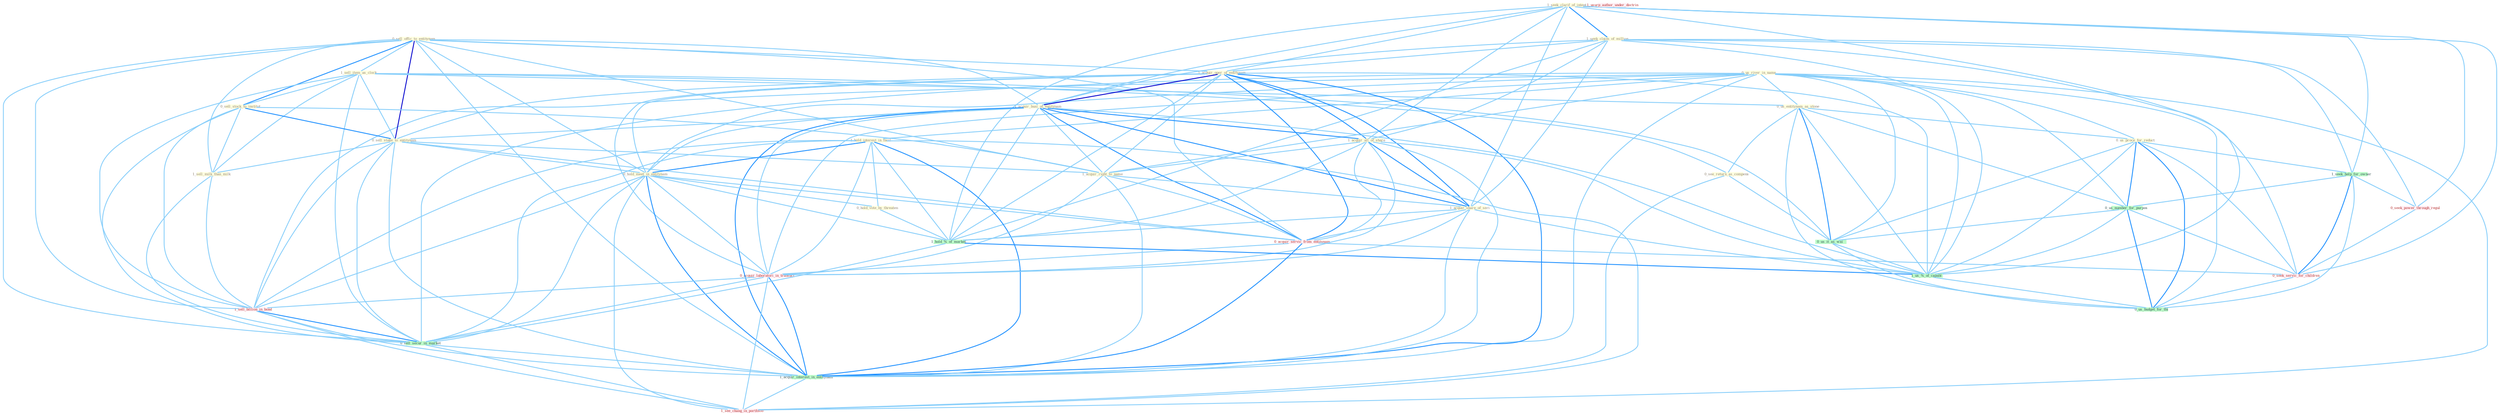 Graph G{ 
    node
    [shape=polygon,style=filled,width=.5,height=.06,color="#BDFCC9",fixedsize=true,fontsize=4,
    fontcolor="#2f4f4f"];
    {node
    [color="#ffffe0", fontcolor="#8b7d6b"] "1_seek_clarif_of_intent " "0_us_river_in_name " "1_seek_claim_of_million " "0_sell_offic_to_entitynam " "1_sell_item_as_clock " "0_sell_stock_to_institut " "1_acquir_oper_of_entitynam " "1_acquir_busi_of_entitynam " "0_sell_stake_to_entitynam " "1_acquir_all_of_share " "1_hold_interest_in_facil " "1_acquir_right_to_name " "0_us_entitynam_as_stone " "0_see_return_as_compens " "0_hold_meet_in_entitynam " "1_sell_milk_than_milk " "0_hold_vote_by_threaten " "0_us_proce_for_reduct " "1_acquir_share_of_seri "}
{node [color="#fff0f5", fontcolor="#b22222"] "0_acquir_servic_from_entitynam " "0_seek_power_through_regul " "0_acquir_laboratori_in_transact " "1_sell_billion_in_bond " "1_usurp_author_under_doctrin " "0_seek_servic_for_children " "1_see_chang_in_portfolio "}
edge [color="#B0E2FF"];

	"1_seek_clarif_of_intent " -- "1_seek_claim_of_million " [w="2", color="#1e90ff" , len=0.8];
	"1_seek_clarif_of_intent " -- "1_acquir_oper_of_entitynam " [w="1", color="#87cefa" ];
	"1_seek_clarif_of_intent " -- "1_acquir_busi_of_entitynam " [w="1", color="#87cefa" ];
	"1_seek_clarif_of_intent " -- "1_acquir_all_of_share " [w="1", color="#87cefa" ];
	"1_seek_clarif_of_intent " -- "1_acquir_share_of_seri " [w="1", color="#87cefa" ];
	"1_seek_clarif_of_intent " -- "1_seek_help_for_owner " [w="1", color="#87cefa" ];
	"1_seek_clarif_of_intent " -- "1_hold_%_of_market " [w="1", color="#87cefa" ];
	"1_seek_clarif_of_intent " -- "0_seek_power_through_regul " [w="1", color="#87cefa" ];
	"1_seek_clarif_of_intent " -- "1_us_%_of_capabl " [w="1", color="#87cefa" ];
	"1_seek_clarif_of_intent " -- "0_seek_servic_for_children " [w="1", color="#87cefa" ];
	"0_us_river_in_name " -- "1_hold_interest_in_facil " [w="1", color="#87cefa" ];
	"0_us_river_in_name " -- "1_acquir_right_to_name " [w="1", color="#87cefa" ];
	"0_us_river_in_name " -- "0_us_entitynam_as_stone " [w="1", color="#87cefa" ];
	"0_us_river_in_name " -- "0_hold_meet_in_entitynam " [w="1", color="#87cefa" ];
	"0_us_river_in_name " -- "0_us_proce_for_reduct " [w="1", color="#87cefa" ];
	"0_us_river_in_name " -- "0_us_number_for_purpos " [w="1", color="#87cefa" ];
	"0_us_river_in_name " -- "0_acquir_laboratori_in_transact " [w="1", color="#87cefa" ];
	"0_us_river_in_name " -- "1_sell_billion_in_bond " [w="1", color="#87cefa" ];
	"0_us_river_in_name " -- "0_us_it_as_wai " [w="1", color="#87cefa" ];
	"0_us_river_in_name " -- "1_us_%_of_capabl " [w="1", color="#87cefa" ];
	"0_us_river_in_name " -- "0_sell_secur_in_market " [w="1", color="#87cefa" ];
	"0_us_river_in_name " -- "1_acquir_interest_in_entitynam " [w="1", color="#87cefa" ];
	"0_us_river_in_name " -- "1_see_chang_in_portfolio " [w="1", color="#87cefa" ];
	"0_us_river_in_name " -- "0_us_budget_for_thi " [w="1", color="#87cefa" ];
	"1_seek_claim_of_million " -- "1_acquir_oper_of_entitynam " [w="1", color="#87cefa" ];
	"1_seek_claim_of_million " -- "1_acquir_busi_of_entitynam " [w="1", color="#87cefa" ];
	"1_seek_claim_of_million " -- "1_acquir_all_of_share " [w="1", color="#87cefa" ];
	"1_seek_claim_of_million " -- "1_acquir_share_of_seri " [w="1", color="#87cefa" ];
	"1_seek_claim_of_million " -- "1_seek_help_for_owner " [w="1", color="#87cefa" ];
	"1_seek_claim_of_million " -- "1_hold_%_of_market " [w="1", color="#87cefa" ];
	"1_seek_claim_of_million " -- "0_seek_power_through_regul " [w="1", color="#87cefa" ];
	"1_seek_claim_of_million " -- "1_us_%_of_capabl " [w="1", color="#87cefa" ];
	"1_seek_claim_of_million " -- "0_seek_servic_for_children " [w="1", color="#87cefa" ];
	"0_sell_offic_to_entitynam " -- "1_sell_item_as_clock " [w="1", color="#87cefa" ];
	"0_sell_offic_to_entitynam " -- "0_sell_stock_to_institut " [w="2", color="#1e90ff" , len=0.8];
	"0_sell_offic_to_entitynam " -- "1_acquir_oper_of_entitynam " [w="1", color="#87cefa" ];
	"0_sell_offic_to_entitynam " -- "1_acquir_busi_of_entitynam " [w="1", color="#87cefa" ];
	"0_sell_offic_to_entitynam " -- "0_sell_stake_to_entitynam " [w="3", color="#0000cd" , len=0.6];
	"0_sell_offic_to_entitynam " -- "1_acquir_right_to_name " [w="1", color="#87cefa" ];
	"0_sell_offic_to_entitynam " -- "0_hold_meet_in_entitynam " [w="1", color="#87cefa" ];
	"0_sell_offic_to_entitynam " -- "1_sell_milk_than_milk " [w="1", color="#87cefa" ];
	"0_sell_offic_to_entitynam " -- "0_acquir_servic_from_entitynam " [w="1", color="#87cefa" ];
	"0_sell_offic_to_entitynam " -- "1_sell_billion_in_bond " [w="1", color="#87cefa" ];
	"0_sell_offic_to_entitynam " -- "0_sell_secur_in_market " [w="1", color="#87cefa" ];
	"0_sell_offic_to_entitynam " -- "1_acquir_interest_in_entitynam " [w="1", color="#87cefa" ];
	"1_sell_item_as_clock " -- "0_sell_stock_to_institut " [w="1", color="#87cefa" ];
	"1_sell_item_as_clock " -- "0_sell_stake_to_entitynam " [w="1", color="#87cefa" ];
	"1_sell_item_as_clock " -- "0_us_entitynam_as_stone " [w="1", color="#87cefa" ];
	"1_sell_item_as_clock " -- "0_see_return_as_compens " [w="1", color="#87cefa" ];
	"1_sell_item_as_clock " -- "1_sell_milk_than_milk " [w="1", color="#87cefa" ];
	"1_sell_item_as_clock " -- "1_sell_billion_in_bond " [w="1", color="#87cefa" ];
	"1_sell_item_as_clock " -- "0_us_it_as_wai " [w="1", color="#87cefa" ];
	"1_sell_item_as_clock " -- "0_sell_secur_in_market " [w="1", color="#87cefa" ];
	"0_sell_stock_to_institut " -- "0_sell_stake_to_entitynam " [w="2", color="#1e90ff" , len=0.8];
	"0_sell_stock_to_institut " -- "1_acquir_right_to_name " [w="1", color="#87cefa" ];
	"0_sell_stock_to_institut " -- "1_sell_milk_than_milk " [w="1", color="#87cefa" ];
	"0_sell_stock_to_institut " -- "1_sell_billion_in_bond " [w="1", color="#87cefa" ];
	"0_sell_stock_to_institut " -- "0_sell_secur_in_market " [w="1", color="#87cefa" ];
	"1_acquir_oper_of_entitynam " -- "1_acquir_busi_of_entitynam " [w="3", color="#0000cd" , len=0.6];
	"1_acquir_oper_of_entitynam " -- "0_sell_stake_to_entitynam " [w="1", color="#87cefa" ];
	"1_acquir_oper_of_entitynam " -- "1_acquir_all_of_share " [w="2", color="#1e90ff" , len=0.8];
	"1_acquir_oper_of_entitynam " -- "1_acquir_right_to_name " [w="1", color="#87cefa" ];
	"1_acquir_oper_of_entitynam " -- "0_hold_meet_in_entitynam " [w="1", color="#87cefa" ];
	"1_acquir_oper_of_entitynam " -- "1_acquir_share_of_seri " [w="2", color="#1e90ff" , len=0.8];
	"1_acquir_oper_of_entitynam " -- "0_acquir_servic_from_entitynam " [w="2", color="#1e90ff" , len=0.8];
	"1_acquir_oper_of_entitynam " -- "1_hold_%_of_market " [w="1", color="#87cefa" ];
	"1_acquir_oper_of_entitynam " -- "0_acquir_laboratori_in_transact " [w="1", color="#87cefa" ];
	"1_acquir_oper_of_entitynam " -- "1_us_%_of_capabl " [w="1", color="#87cefa" ];
	"1_acquir_oper_of_entitynam " -- "1_acquir_interest_in_entitynam " [w="2", color="#1e90ff" , len=0.8];
	"1_acquir_busi_of_entitynam " -- "0_sell_stake_to_entitynam " [w="1", color="#87cefa" ];
	"1_acquir_busi_of_entitynam " -- "1_acquir_all_of_share " [w="2", color="#1e90ff" , len=0.8];
	"1_acquir_busi_of_entitynam " -- "1_acquir_right_to_name " [w="1", color="#87cefa" ];
	"1_acquir_busi_of_entitynam " -- "0_hold_meet_in_entitynam " [w="1", color="#87cefa" ];
	"1_acquir_busi_of_entitynam " -- "1_acquir_share_of_seri " [w="2", color="#1e90ff" , len=0.8];
	"1_acquir_busi_of_entitynam " -- "0_acquir_servic_from_entitynam " [w="2", color="#1e90ff" , len=0.8];
	"1_acquir_busi_of_entitynam " -- "1_hold_%_of_market " [w="1", color="#87cefa" ];
	"1_acquir_busi_of_entitynam " -- "0_acquir_laboratori_in_transact " [w="1", color="#87cefa" ];
	"1_acquir_busi_of_entitynam " -- "1_us_%_of_capabl " [w="1", color="#87cefa" ];
	"1_acquir_busi_of_entitynam " -- "1_acquir_interest_in_entitynam " [w="2", color="#1e90ff" , len=0.8];
	"0_sell_stake_to_entitynam " -- "1_acquir_right_to_name " [w="1", color="#87cefa" ];
	"0_sell_stake_to_entitynam " -- "0_hold_meet_in_entitynam " [w="1", color="#87cefa" ];
	"0_sell_stake_to_entitynam " -- "1_sell_milk_than_milk " [w="1", color="#87cefa" ];
	"0_sell_stake_to_entitynam " -- "0_acquir_servic_from_entitynam " [w="1", color="#87cefa" ];
	"0_sell_stake_to_entitynam " -- "1_sell_billion_in_bond " [w="1", color="#87cefa" ];
	"0_sell_stake_to_entitynam " -- "0_sell_secur_in_market " [w="1", color="#87cefa" ];
	"0_sell_stake_to_entitynam " -- "1_acquir_interest_in_entitynam " [w="1", color="#87cefa" ];
	"1_acquir_all_of_share " -- "1_acquir_right_to_name " [w="1", color="#87cefa" ];
	"1_acquir_all_of_share " -- "1_acquir_share_of_seri " [w="2", color="#1e90ff" , len=0.8];
	"1_acquir_all_of_share " -- "0_acquir_servic_from_entitynam " [w="1", color="#87cefa" ];
	"1_acquir_all_of_share " -- "1_hold_%_of_market " [w="1", color="#87cefa" ];
	"1_acquir_all_of_share " -- "0_acquir_laboratori_in_transact " [w="1", color="#87cefa" ];
	"1_acquir_all_of_share " -- "1_us_%_of_capabl " [w="1", color="#87cefa" ];
	"1_acquir_all_of_share " -- "1_acquir_interest_in_entitynam " [w="1", color="#87cefa" ];
	"1_hold_interest_in_facil " -- "0_hold_meet_in_entitynam " [w="2", color="#1e90ff" , len=0.8];
	"1_hold_interest_in_facil " -- "0_hold_vote_by_threaten " [w="1", color="#87cefa" ];
	"1_hold_interest_in_facil " -- "1_hold_%_of_market " [w="1", color="#87cefa" ];
	"1_hold_interest_in_facil " -- "0_acquir_laboratori_in_transact " [w="1", color="#87cefa" ];
	"1_hold_interest_in_facil " -- "1_sell_billion_in_bond " [w="1", color="#87cefa" ];
	"1_hold_interest_in_facil " -- "0_sell_secur_in_market " [w="1", color="#87cefa" ];
	"1_hold_interest_in_facil " -- "1_acquir_interest_in_entitynam " [w="2", color="#1e90ff" , len=0.8];
	"1_hold_interest_in_facil " -- "1_see_chang_in_portfolio " [w="1", color="#87cefa" ];
	"1_acquir_right_to_name " -- "1_acquir_share_of_seri " [w="1", color="#87cefa" ];
	"1_acquir_right_to_name " -- "0_acquir_servic_from_entitynam " [w="1", color="#87cefa" ];
	"1_acquir_right_to_name " -- "0_acquir_laboratori_in_transact " [w="1", color="#87cefa" ];
	"1_acquir_right_to_name " -- "1_acquir_interest_in_entitynam " [w="1", color="#87cefa" ];
	"0_us_entitynam_as_stone " -- "0_see_return_as_compens " [w="1", color="#87cefa" ];
	"0_us_entitynam_as_stone " -- "0_us_proce_for_reduct " [w="1", color="#87cefa" ];
	"0_us_entitynam_as_stone " -- "0_us_number_for_purpos " [w="1", color="#87cefa" ];
	"0_us_entitynam_as_stone " -- "0_us_it_as_wai " [w="2", color="#1e90ff" , len=0.8];
	"0_us_entitynam_as_stone " -- "1_us_%_of_capabl " [w="1", color="#87cefa" ];
	"0_us_entitynam_as_stone " -- "0_us_budget_for_thi " [w="1", color="#87cefa" ];
	"0_see_return_as_compens " -- "0_us_it_as_wai " [w="1", color="#87cefa" ];
	"0_see_return_as_compens " -- "1_see_chang_in_portfolio " [w="1", color="#87cefa" ];
	"0_hold_meet_in_entitynam " -- "0_hold_vote_by_threaten " [w="1", color="#87cefa" ];
	"0_hold_meet_in_entitynam " -- "0_acquir_servic_from_entitynam " [w="1", color="#87cefa" ];
	"0_hold_meet_in_entitynam " -- "1_hold_%_of_market " [w="1", color="#87cefa" ];
	"0_hold_meet_in_entitynam " -- "0_acquir_laboratori_in_transact " [w="1", color="#87cefa" ];
	"0_hold_meet_in_entitynam " -- "1_sell_billion_in_bond " [w="1", color="#87cefa" ];
	"0_hold_meet_in_entitynam " -- "0_sell_secur_in_market " [w="1", color="#87cefa" ];
	"0_hold_meet_in_entitynam " -- "1_acquir_interest_in_entitynam " [w="2", color="#1e90ff" , len=0.8];
	"0_hold_meet_in_entitynam " -- "1_see_chang_in_portfolio " [w="1", color="#87cefa" ];
	"1_sell_milk_than_milk " -- "1_sell_billion_in_bond " [w="1", color="#87cefa" ];
	"1_sell_milk_than_milk " -- "0_sell_secur_in_market " [w="1", color="#87cefa" ];
	"0_hold_vote_by_threaten " -- "1_hold_%_of_market " [w="1", color="#87cefa" ];
	"0_us_proce_for_reduct " -- "1_seek_help_for_owner " [w="1", color="#87cefa" ];
	"0_us_proce_for_reduct " -- "0_us_number_for_purpos " [w="2", color="#1e90ff" , len=0.8];
	"0_us_proce_for_reduct " -- "0_us_it_as_wai " [w="1", color="#87cefa" ];
	"0_us_proce_for_reduct " -- "1_us_%_of_capabl " [w="1", color="#87cefa" ];
	"0_us_proce_for_reduct " -- "0_seek_servic_for_children " [w="1", color="#87cefa" ];
	"0_us_proce_for_reduct " -- "0_us_budget_for_thi " [w="2", color="#1e90ff" , len=0.8];
	"1_acquir_share_of_seri " -- "0_acquir_servic_from_entitynam " [w="1", color="#87cefa" ];
	"1_acquir_share_of_seri " -- "1_hold_%_of_market " [w="1", color="#87cefa" ];
	"1_acquir_share_of_seri " -- "0_acquir_laboratori_in_transact " [w="1", color="#87cefa" ];
	"1_acquir_share_of_seri " -- "1_us_%_of_capabl " [w="1", color="#87cefa" ];
	"1_acquir_share_of_seri " -- "1_acquir_interest_in_entitynam " [w="1", color="#87cefa" ];
	"1_seek_help_for_owner " -- "0_seek_power_through_regul " [w="1", color="#87cefa" ];
	"1_seek_help_for_owner " -- "0_us_number_for_purpos " [w="1", color="#87cefa" ];
	"1_seek_help_for_owner " -- "0_seek_servic_for_children " [w="2", color="#1e90ff" , len=0.8];
	"1_seek_help_for_owner " -- "0_us_budget_for_thi " [w="1", color="#87cefa" ];
	"0_acquir_servic_from_entitynam " -- "0_acquir_laboratori_in_transact " [w="1", color="#87cefa" ];
	"0_acquir_servic_from_entitynam " -- "1_acquir_interest_in_entitynam " [w="2", color="#1e90ff" , len=0.8];
	"0_acquir_servic_from_entitynam " -- "0_seek_servic_for_children " [w="1", color="#87cefa" ];
	"1_hold_%_of_market " -- "1_us_%_of_capabl " [w="2", color="#1e90ff" , len=0.8];
	"1_hold_%_of_market " -- "0_sell_secur_in_market " [w="1", color="#87cefa" ];
	"0_seek_power_through_regul " -- "0_seek_servic_for_children " [w="1", color="#87cefa" ];
	"0_us_number_for_purpos " -- "0_us_it_as_wai " [w="1", color="#87cefa" ];
	"0_us_number_for_purpos " -- "1_us_%_of_capabl " [w="1", color="#87cefa" ];
	"0_us_number_for_purpos " -- "0_seek_servic_for_children " [w="1", color="#87cefa" ];
	"0_us_number_for_purpos " -- "0_us_budget_for_thi " [w="2", color="#1e90ff" , len=0.8];
	"0_acquir_laboratori_in_transact " -- "1_sell_billion_in_bond " [w="1", color="#87cefa" ];
	"0_acquir_laboratori_in_transact " -- "0_sell_secur_in_market " [w="1", color="#87cefa" ];
	"0_acquir_laboratori_in_transact " -- "1_acquir_interest_in_entitynam " [w="2", color="#1e90ff" , len=0.8];
	"0_acquir_laboratori_in_transact " -- "1_see_chang_in_portfolio " [w="1", color="#87cefa" ];
	"1_sell_billion_in_bond " -- "0_sell_secur_in_market " [w="2", color="#1e90ff" , len=0.8];
	"1_sell_billion_in_bond " -- "1_acquir_interest_in_entitynam " [w="1", color="#87cefa" ];
	"1_sell_billion_in_bond " -- "1_see_chang_in_portfolio " [w="1", color="#87cefa" ];
	"0_us_it_as_wai " -- "1_us_%_of_capabl " [w="1", color="#87cefa" ];
	"0_us_it_as_wai " -- "0_us_budget_for_thi " [w="1", color="#87cefa" ];
	"1_us_%_of_capabl " -- "0_us_budget_for_thi " [w="1", color="#87cefa" ];
	"0_sell_secur_in_market " -- "1_acquir_interest_in_entitynam " [w="1", color="#87cefa" ];
	"0_sell_secur_in_market " -- "1_see_chang_in_portfolio " [w="1", color="#87cefa" ];
	"1_acquir_interest_in_entitynam " -- "1_see_chang_in_portfolio " [w="1", color="#87cefa" ];
	"0_seek_servic_for_children " -- "0_us_budget_for_thi " [w="1", color="#87cefa" ];
}